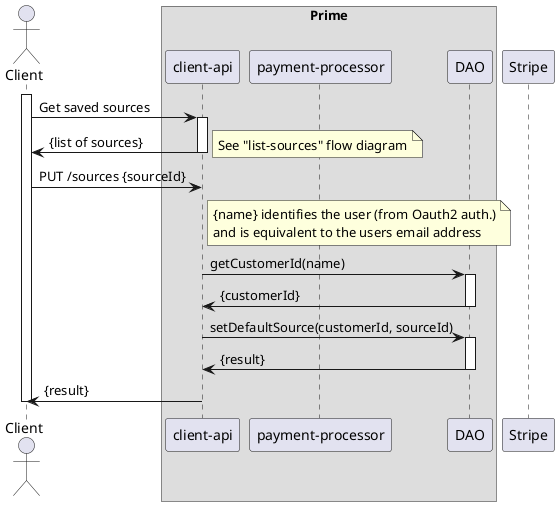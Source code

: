 @startuml

actor Client
participant Client

box "Prime"
    participant "client-api"
    participant "payment-processor"
    participant "DAO"
end box
participant Stripe

activate Client

    Client -> "client-api" : Get saved sources
    activate "client-api"
    "client-api" -> Client : {list of sources}
    deactivate "client-api"
    note right : See "list-sources" flow diagram

    Client -> "client-api" : PUT /sources {sourceId}
    note right of "client-api"
       {name} identifies the user (from Oauth2 auth.)
       and is equivalent to the users email address
    end note

    "client-api" -> DAO : getCustomerId(name)
    activate DAO
    DAO -> "client-api" : {customerId}
    deactivate DAO

    "client-api" -> DAO : setDefaultSource(customerId, sourceId)
    activate DAO
    DAO -> "client-api" : {result}
    deactivate DAO

    "client-api" -> Client : {result}
    deactivate "client-api"

deactivate Client

@enduml
